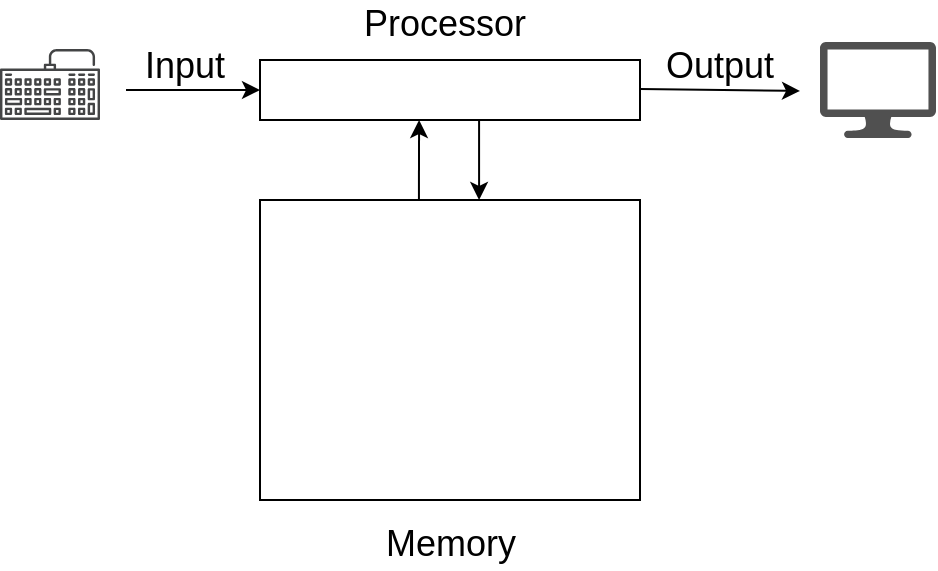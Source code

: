 <mxfile version="20.8.16" type="device"><diagram id="VzLIlDaKL5gaheRMOwSv" name="Page-1"><mxGraphModel dx="1171" dy="1418" grid="1" gridSize="10" guides="1" tooltips="1" connect="1" arrows="1" fold="1" page="1" pageScale="1" pageWidth="850" pageHeight="1100" math="0" shadow="0"><root><mxCell id="0"/><mxCell id="1" parent="0"/><UserObject label="&lt;span style=&quot;font-size: 18px;&quot;&gt;Input&lt;/span&gt;" placeholders="1" name="Variable" id="qikW0h28zLiFr5ZpoNEW-17"><mxCell style="text;html=1;strokeColor=none;fillColor=none;align=center;verticalAlign=middle;whiteSpace=wrap;overflow=hidden;" parent="1" vertex="1"><mxGeometry x="200" y="111" width="85" height="24.5" as="geometry"/></mxCell></UserObject><UserObject label="&lt;span style=&quot;font-size: 18px;&quot;&gt;Output&lt;/span&gt;" placeholders="1" name="Variable" id="qikW0h28zLiFr5ZpoNEW-18"><mxCell style="text;html=1;strokeColor=none;fillColor=none;align=center;verticalAlign=middle;whiteSpace=wrap;overflow=hidden;" parent="1" vertex="1"><mxGeometry x="470" y="111" width="80" height="24.5" as="geometry"/></mxCell></UserObject><mxCell id="qikW0h28zLiFr5ZpoNEW-1" value="" style="rounded=0;whiteSpace=wrap;html=1;" parent="1" vertex="1"><mxGeometry x="280" y="120" width="190" height="30" as="geometry"/></mxCell><mxCell id="qikW0h28zLiFr5ZpoNEW-2" value="" style="rounded=0;whiteSpace=wrap;html=1;" parent="1" vertex="1"><mxGeometry x="280" y="190" width="190" height="150" as="geometry"/></mxCell><mxCell id="qikW0h28zLiFr5ZpoNEW-3" value="" style="endArrow=classic;html=1;rounded=0;entryX=0;entryY=0.5;entryDx=0;entryDy=0;exitX=0.153;exitY=0.98;exitDx=0;exitDy=0;exitPerimeter=0;" parent="1" source="qikW0h28zLiFr5ZpoNEW-17" target="qikW0h28zLiFr5ZpoNEW-1" edge="1"><mxGeometry width="50" height="50" relative="1" as="geometry"><mxPoint x="220" y="135" as="sourcePoint"/><mxPoint x="450" y="690" as="targetPoint"/></mxGeometry></mxCell><mxCell id="qikW0h28zLiFr5ZpoNEW-4" value="" style="endArrow=classic;html=1;rounded=0;entryX=1;entryY=1;entryDx=0;entryDy=0;" parent="1" target="qikW0h28zLiFr5ZpoNEW-18" edge="1"><mxGeometry width="50" height="50" relative="1" as="geometry"><mxPoint x="470" y="134.5" as="sourcePoint"/><mxPoint x="530" y="134.5" as="targetPoint"/></mxGeometry></mxCell><mxCell id="qikW0h28zLiFr5ZpoNEW-5" value="" style="endArrow=classic;html=1;rounded=0;exitX=0.368;exitY=0;exitDx=0;exitDy=0;exitPerimeter=0;" parent="1" edge="1"><mxGeometry width="50" height="50" relative="1" as="geometry"><mxPoint x="359.46" y="190" as="sourcePoint"/><mxPoint x="359.54" y="150" as="targetPoint"/></mxGeometry></mxCell><mxCell id="qikW0h28zLiFr5ZpoNEW-6" value="" style="endArrow=classic;html=1;rounded=0;" parent="1" edge="1"><mxGeometry width="50" height="50" relative="1" as="geometry"><mxPoint x="389.54" y="150" as="sourcePoint"/><mxPoint x="389.54" y="190" as="targetPoint"/></mxGeometry></mxCell><mxCell id="qikW0h28zLiFr5ZpoNEW-9" value="" style="sketch=0;pointerEvents=1;shadow=0;dashed=0;html=1;strokeColor=none;fillColor=#434445;aspect=fixed;labelPosition=center;verticalLabelPosition=bottom;verticalAlign=top;align=center;outlineConnect=0;shape=mxgraph.vvd.keyboard;" parent="1" vertex="1"><mxGeometry x="150" y="114.5" width="50" height="35.5" as="geometry"/></mxCell><mxCell id="qikW0h28zLiFr5ZpoNEW-12" value="" style="sketch=0;pointerEvents=1;shadow=0;dashed=0;html=1;strokeColor=none;fillColor=#505050;labelPosition=center;verticalLabelPosition=bottom;verticalAlign=top;outlineConnect=0;align=center;shape=mxgraph.office.devices.lcd_monitor;" parent="1" vertex="1"><mxGeometry x="560" y="111" width="58" height="48" as="geometry"/></mxCell><UserObject label="&lt;font style=&quot;font-size: 18px;&quot;&gt;Processor&lt;/font&gt;" placeholders="1" name="Variable" id="qikW0h28zLiFr5ZpoNEW-13"><mxCell style="text;html=1;strokeColor=none;fillColor=none;align=center;verticalAlign=middle;whiteSpace=wrap;overflow=hidden;" parent="1" vertex="1"><mxGeometry x="330" y="90" width="85" height="24.5" as="geometry"/></mxCell></UserObject><UserObject label="&lt;span style=&quot;font-size: 18px;&quot;&gt;Memory&lt;/span&gt;" placeholders="1" name="Variable" id="qikW0h28zLiFr5ZpoNEW-16"><mxCell style="text;html=1;strokeColor=none;fillColor=none;align=center;verticalAlign=middle;whiteSpace=wrap;overflow=hidden;" parent="1" vertex="1"><mxGeometry x="332.5" y="350" width="85" height="24.5" as="geometry"/></mxCell></UserObject></root></mxGraphModel></diagram></mxfile>